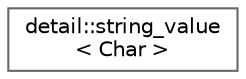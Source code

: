 digraph "类继承关系图"
{
 // LATEX_PDF_SIZE
  bgcolor="transparent";
  edge [fontname=Helvetica,fontsize=10,labelfontname=Helvetica,labelfontsize=10];
  node [fontname=Helvetica,fontsize=10,shape=box,height=0.2,width=0.4];
  rankdir="LR";
  Node0 [id="Node000000",label="detail::string_value\l\< Char \>",height=0.2,width=0.4,color="grey40", fillcolor="white", style="filled",URL="$structdetail_1_1string__value.html",tooltip=" "];
}
